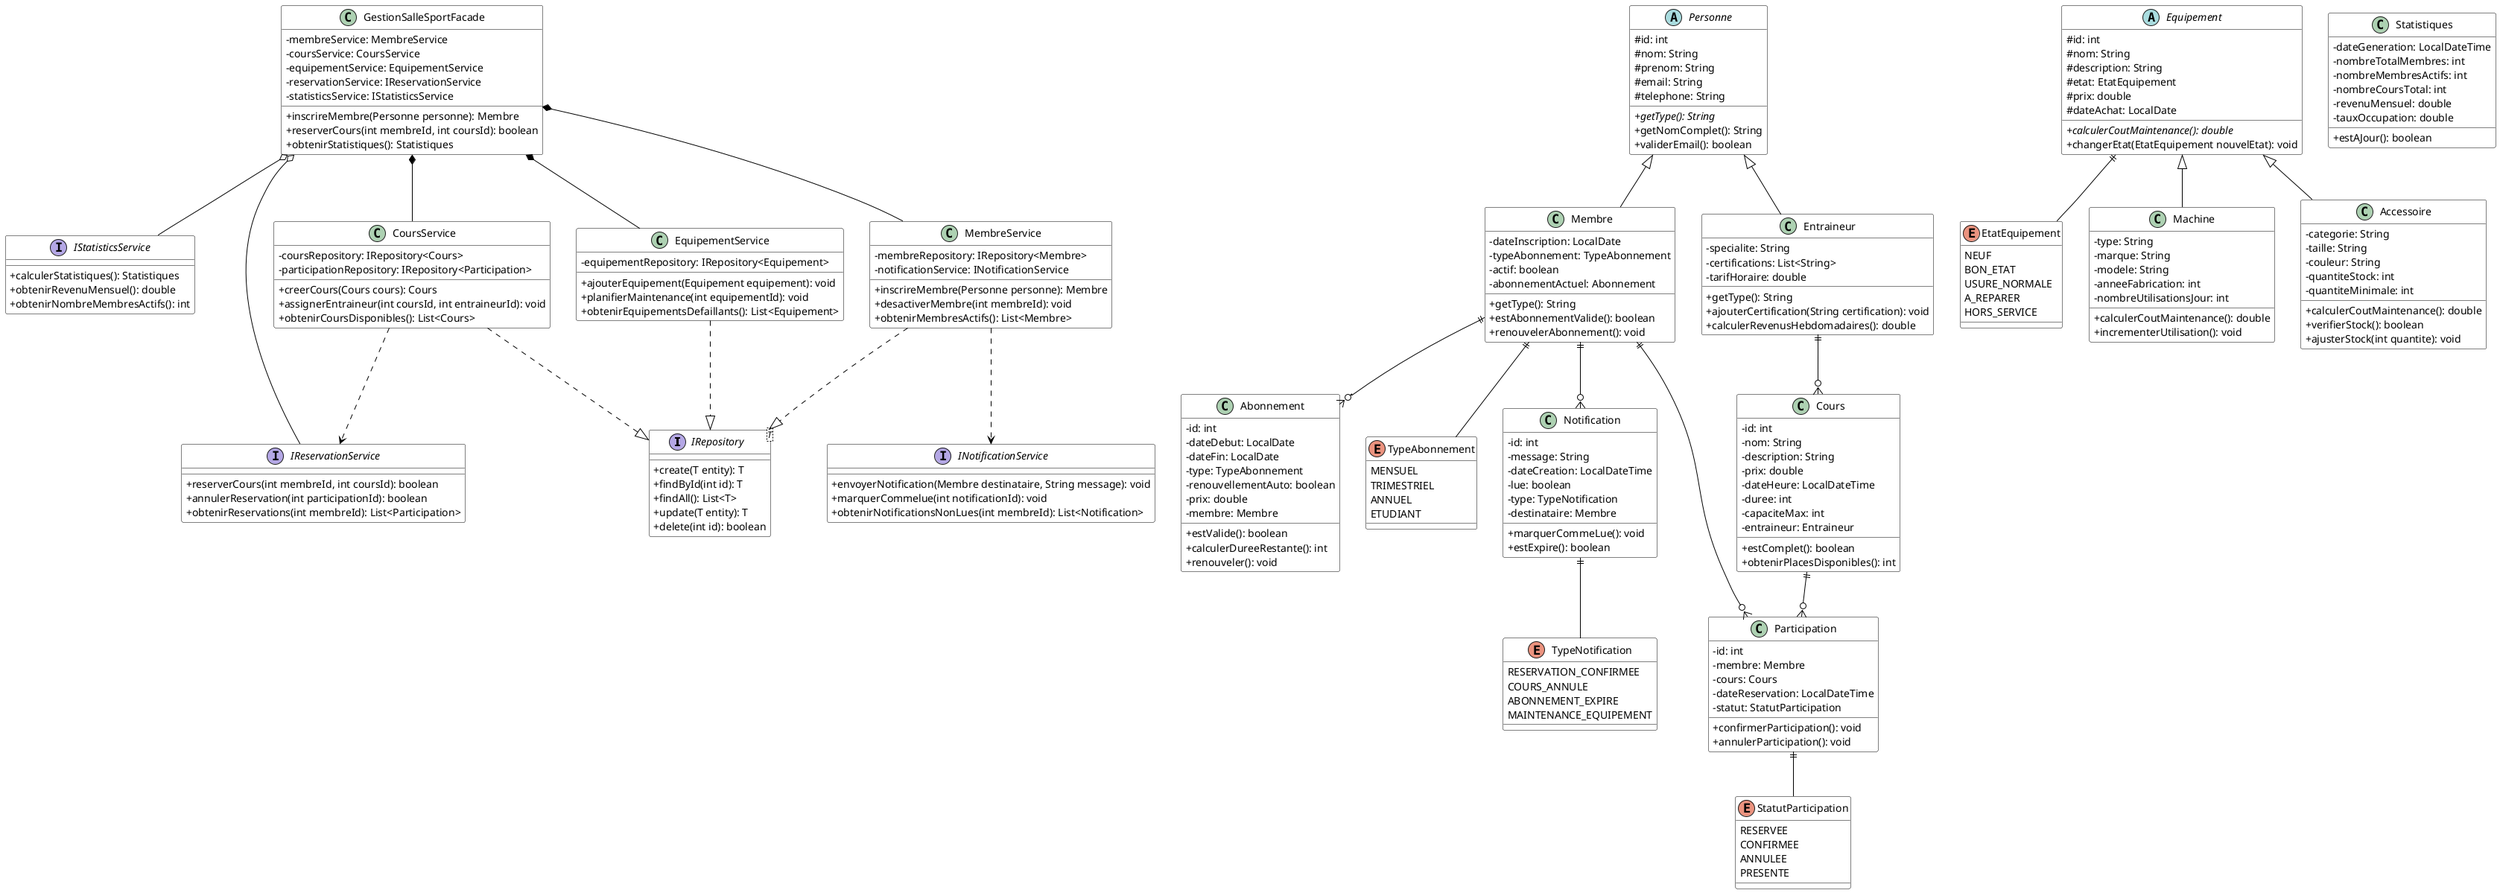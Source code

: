 @startuml

' Style du diagramme optimisé
skinparam classAttributeIconSize 0
skinparam class {
    BackgroundColor White
    ArrowColor Black
    BorderColor Black
}
skinparam interface {
    BackgroundColor LightYellow
}
skinparam abstract {
    BackgroundColor LightGray
}

' ===== INTERFACES (Contrats) =====
interface IRepository<T> {
    +create(T entity): T
    +findById(int id): T
    +findAll(): List<T>
    +update(T entity): T
    +delete(int id): boolean
}

interface INotificationService {
    +envoyerNotification(Membre destinataire, String message): void
    +marquerCommelue(int notificationId): void
    +obtenirNotificationsNonLues(int membreId): List<Notification>
}

interface IStatisticsService {
    +calculerStatistiques(): Statistiques
    +obtenirRevenuMensuel(): double
    +obtenirNombreMembresActifs(): int
}

interface IReservationService {
    +reserverCours(int membreId, int coursId): boolean
    +annulerReservation(int participationId): boolean
    +obtenirReservations(int membreId): List<Participation>
}

' ===== CLASSES ABSTRAITES =====
abstract class Personne {
    #id: int
    #nom: String
    #prenom: String
    #email: String
    #telephone: String
    +{abstract} getType(): String
    +getNomComplet(): String
    +validerEmail(): boolean
}

abstract class Equipement {
    #id: int
    #nom: String
    #description: String
    #etat: EtatEquipement
    #prix: double
    #dateAchat: LocalDate
    +{abstract} calculerCoutMaintenance(): double
    +changerEtat(EtatEquipement nouvelEtat): void
}

' ===== ENUMERATIONS =====
enum EtatEquipement {
    NEUF
    BON_ETAT
    USURE_NORMALE
    A_REPARER
    HORS_SERVICE
}

enum TypeAbonnement {
    MENSUEL
    TRIMESTRIEL
    ANNUEL
    ETUDIANT
}

enum TypeNotification {
    RESERVATION_CONFIRMEE
    COURS_ANNULE
    ABONNEMENT_EXPIRE
    MAINTENANCE_EQUIPEMENT
}

' ===== CLASSES MÉTIER =====
class Membre {
    -dateInscription: LocalDate
    -typeAbonnement: TypeAbonnement
    -actif: boolean
    -abonnementActuel: Abonnement
    +getType(): String
    +estAbonnementValide(): boolean
    +renouvelerAbonnement(): void
}

class Entraineur {
    -specialite: String
    -certifications: List<String>
    -tarifHoraire: double
    +getType(): String
    +ajouterCertification(String certification): void
    +calculerRevenusHebdomadaires(): double
}

class Cours {
    -id: int
    -nom: String
    -description: String
    -prix: double
    -dateHeure: LocalDateTime
    -duree: int
    -capaciteMax: int
    -entraineur: Entraineur
    +estComplet(): boolean
    +obtenirPlacesDisponibles(): int
}

class Participation {
    -id: int
    -membre: Membre
    -cours: Cours
    -dateReservation: LocalDateTime
    -statut: StatutParticipation
    +confirmerParticipation(): void
    +annulerParticipation(): void
}

enum StatutParticipation {
    RESERVEE
    CONFIRMEE
    ANNULEE
    PRESENTE
}

class Machine {
    -type: String
    -marque: String
    -modele: String
    -anneeFabrication: int
    -nombreUtilisationsJour: int
    +calculerCoutMaintenance(): double
    +incrementerUtilisation(): void
}

class Accessoire {
    -categorie: String
    -taille: String
    -couleur: String
    -quantiteStock: int
    -quantiteMinimale: int
    +calculerCoutMaintenance(): double
    +verifierStock(): boolean
    +ajusterStock(int quantite): void
}

class Abonnement {
    -id: int
    -dateDebut: LocalDate
    -dateFin: LocalDate
    -type: TypeAbonnement
    -renouvellementAuto: boolean
    -prix: double
    -membre: Membre
    +estValide(): boolean
    +calculerDureeRestante(): int
    +renouveler(): void
}

class Notification {
    -id: int
    -message: String
    -dateCreation: LocalDateTime
    -lue: boolean
    -type: TypeNotification
    -destinataire: Membre
    +marquerCommeLue(): void
    +estExpire(): boolean
}

class Statistiques {
    -dateGeneration: LocalDateTime
    -nombreTotalMembres: int
    -nombreMembresActifs: int
    -nombreCoursTotal: int
    -revenuMensuel: double
    -tauxOccupation: double
    +estAJour(): boolean
}

' ===== SERVICES (Logique métier) =====
class MembreService {
    -membreRepository: IRepository<Membre>
    -notificationService: INotificationService
    +inscrireMembre(Personne personne): Membre
    +desactiverMembre(int membreId): void
    +obtenirMembresActifs(): List<Membre>
}

class CoursService {
    -coursRepository: IRepository<Cours>
    -participationRepository: IRepository<Participation>
    +creerCours(Cours cours): Cours
    +assignerEntraineur(int coursId, int entraineurId): void
    +obtenirCoursDisponibles(): List<Cours>
}

class EquipementService {
    -equipementRepository: IRepository<Equipement>
    +ajouterEquipement(Equipement equipement): void
    +planifierMaintenance(int equipementId): void
    +obtenirEquipementsDefaillants(): List<Equipement>
}

' ===== FACADE (Point d'entrée) =====
class GestionSalleSportFacade {
    -membreService: MembreService
    -coursService: CoursService
    -equipementService: EquipementService
    -reservationService: IReservationService
    -statisticsService: IStatisticsService
    +inscrireMembre(Personne personne): Membre
    +reserverCours(int membreId, int coursId): boolean
    +obtenirStatistiques(): Statistiques
}

' ===== RELATIONS D'HÉRITAGE =====
Personne <|-- Membre
Personne <|-- Entraineur
Equipement <|-- Machine
Equipement <|-- Accessoire

' ===== RELATIONS D'IMPLÉMENTATION =====
MembreService ..|> IRepository
CoursService ..|> IRepository
EquipementService ..|> IRepository

' ===== RELATIONS D'ASSOCIATION =====
Membre ||--o{ Abonnement
Membre ||--o{ Notification
Membre ||--o{ Participation
Entraineur ||--o{ Cours
Cours ||--o{ Participation
Equipement ||-- EtatEquipement
Membre ||-- TypeAbonnement
Notification ||-- TypeNotification
Participation ||-- StatutParticipation

' ===== COMPOSITION ET AGGREGATION =====
GestionSalleSportFacade *-- MembreService
GestionSalleSportFacade *-- CoursService
GestionSalleSportFacade *-- EquipementService
GestionSalleSportFacade o-- IReservationService
GestionSalleSportFacade o-- IStatisticsService

' ===== DÉPENDANCES =====
MembreService ..> INotificationService
CoursService ..> IReservationService

@enduml 